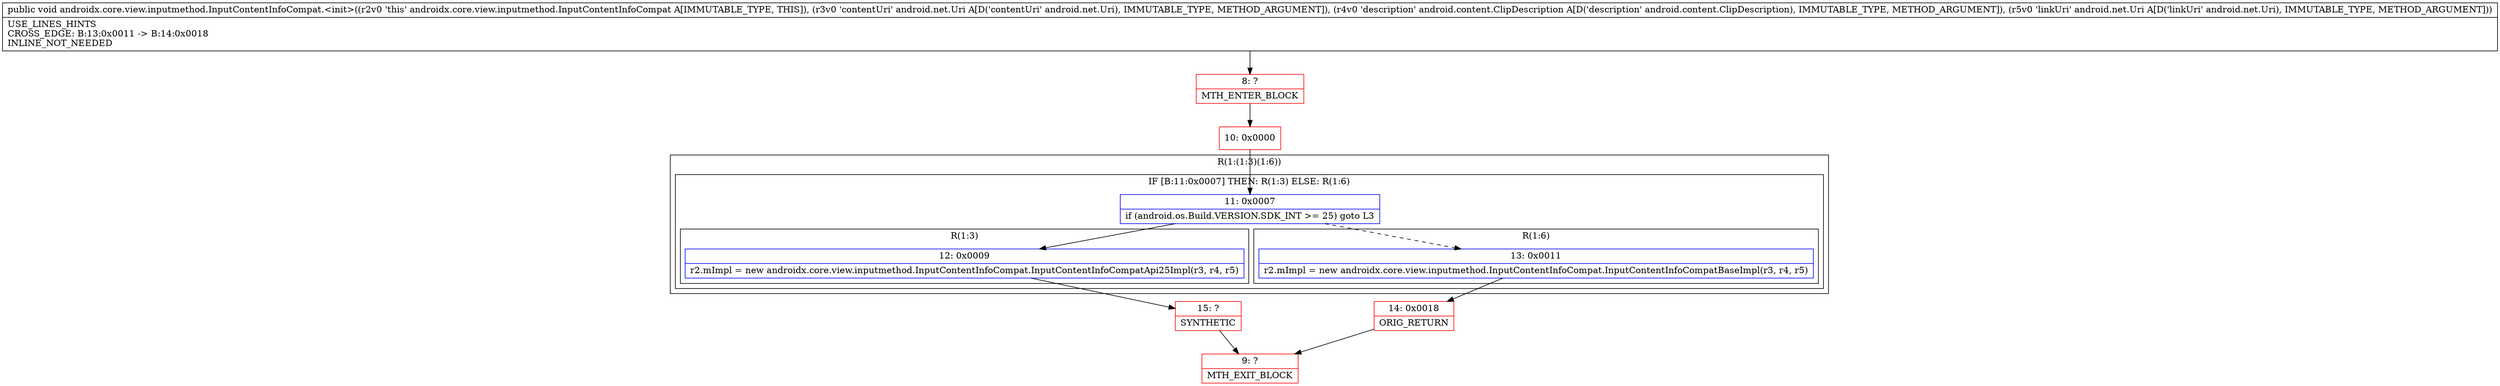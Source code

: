 digraph "CFG forandroidx.core.view.inputmethod.InputContentInfoCompat.\<init\>(Landroid\/net\/Uri;Landroid\/content\/ClipDescription;Landroid\/net\/Uri;)V" {
subgraph cluster_Region_700308465 {
label = "R(1:(1:3)(1:6))";
node [shape=record,color=blue];
subgraph cluster_IfRegion_944865742 {
label = "IF [B:11:0x0007] THEN: R(1:3) ELSE: R(1:6)";
node [shape=record,color=blue];
Node_11 [shape=record,label="{11\:\ 0x0007|if (android.os.Build.VERSION.SDK_INT \>= 25) goto L3\l}"];
subgraph cluster_Region_1727917390 {
label = "R(1:3)";
node [shape=record,color=blue];
Node_12 [shape=record,label="{12\:\ 0x0009|r2.mImpl = new androidx.core.view.inputmethod.InputContentInfoCompat.InputContentInfoCompatApi25Impl(r3, r4, r5)\l}"];
}
subgraph cluster_Region_1782651186 {
label = "R(1:6)";
node [shape=record,color=blue];
Node_13 [shape=record,label="{13\:\ 0x0011|r2.mImpl = new androidx.core.view.inputmethod.InputContentInfoCompat.InputContentInfoCompatBaseImpl(r3, r4, r5)\l}"];
}
}
}
Node_8 [shape=record,color=red,label="{8\:\ ?|MTH_ENTER_BLOCK\l}"];
Node_10 [shape=record,color=red,label="{10\:\ 0x0000}"];
Node_15 [shape=record,color=red,label="{15\:\ ?|SYNTHETIC\l}"];
Node_9 [shape=record,color=red,label="{9\:\ ?|MTH_EXIT_BLOCK\l}"];
Node_14 [shape=record,color=red,label="{14\:\ 0x0018|ORIG_RETURN\l}"];
MethodNode[shape=record,label="{public void androidx.core.view.inputmethod.InputContentInfoCompat.\<init\>((r2v0 'this' androidx.core.view.inputmethod.InputContentInfoCompat A[IMMUTABLE_TYPE, THIS]), (r3v0 'contentUri' android.net.Uri A[D('contentUri' android.net.Uri), IMMUTABLE_TYPE, METHOD_ARGUMENT]), (r4v0 'description' android.content.ClipDescription A[D('description' android.content.ClipDescription), IMMUTABLE_TYPE, METHOD_ARGUMENT]), (r5v0 'linkUri' android.net.Uri A[D('linkUri' android.net.Uri), IMMUTABLE_TYPE, METHOD_ARGUMENT]))  | USE_LINES_HINTS\lCROSS_EDGE: B:13:0x0011 \-\> B:14:0x0018\lINLINE_NOT_NEEDED\l}"];
MethodNode -> Node_8;Node_11 -> Node_12;
Node_11 -> Node_13[style=dashed];
Node_12 -> Node_15;
Node_13 -> Node_14;
Node_8 -> Node_10;
Node_10 -> Node_11;
Node_15 -> Node_9;
Node_14 -> Node_9;
}

